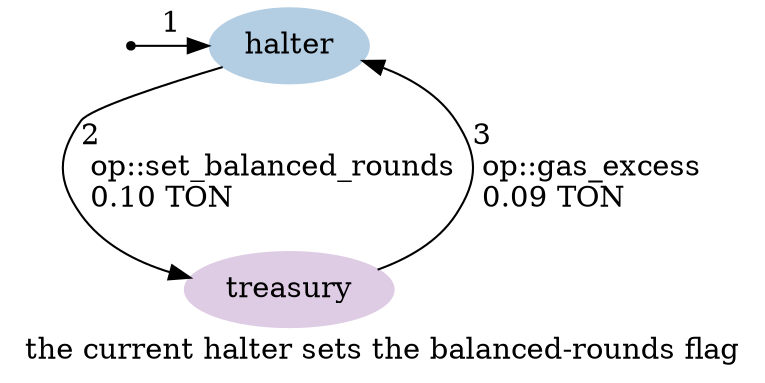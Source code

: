digraph {
    label="the current halter sets the balanced-rounds flag"
    node [ colorscheme=pastel19 style=filled ]

    /* Entities */
    external [ shape=point ]
    halter [ color=2 ]
    treasury [ color=4 ]

    /* Relationships */
    external -> halter [ label="1" ]
    halter -> treasury [ label="2\l op::set_balanced_rounds\l 0.10 TON\l" ]
    treasury -> halter [ label="3\l op::gas_excess\l 0.09 TON\l" ]

    /* Ranks */
    { rank=min external halter }
    { rank=max treasury }
}
